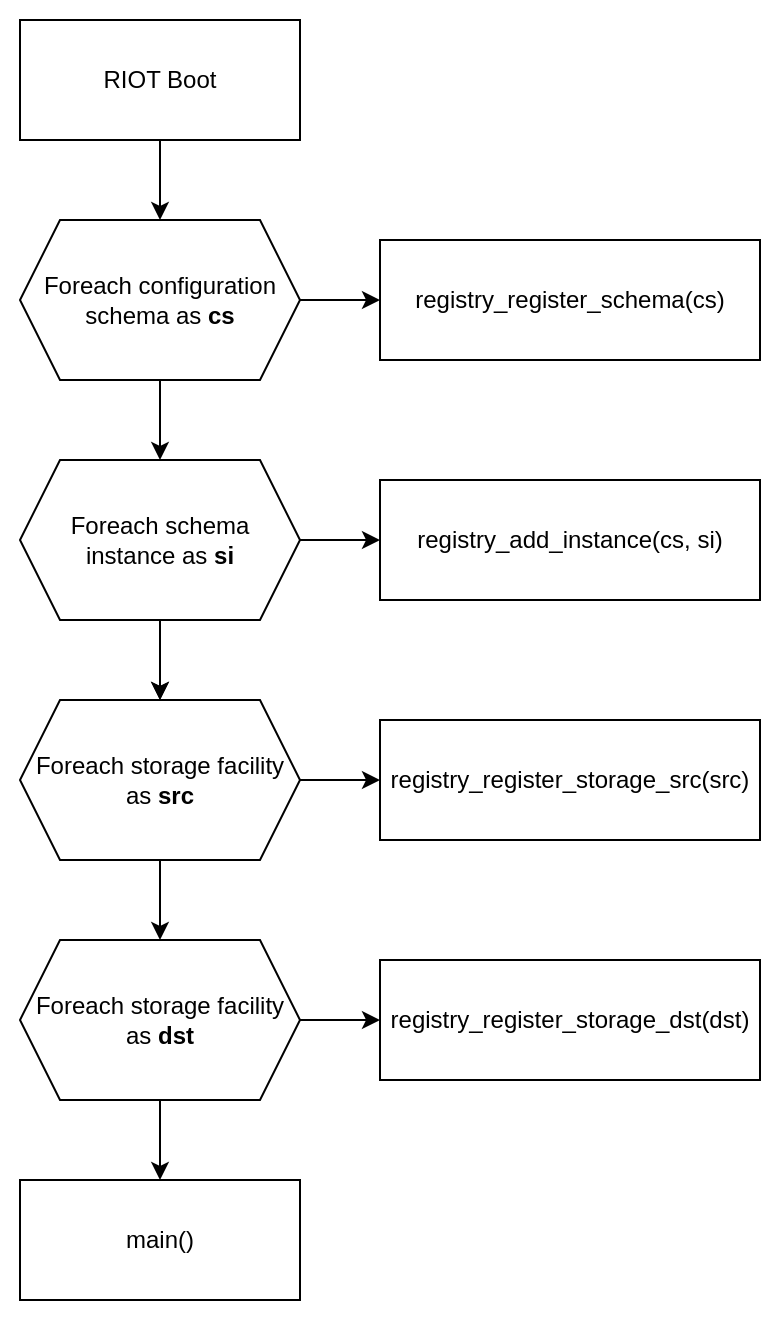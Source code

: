 <mxfile>
    <diagram id="fjN8D4Odn0497USpxgly" name="Page-1">
        <mxGraphModel dx="1184" dy="782" grid="1" gridSize="10" guides="1" tooltips="1" connect="1" arrows="1" fold="1" page="1" pageScale="1" pageWidth="1169" pageHeight="827" background="#FFFFFF" math="0" shadow="0">
            <root>
                <mxCell id="0"/>
                <mxCell id="1" parent="0"/>
                <mxCell id="181" value="" style="rounded=0;whiteSpace=wrap;html=1;strokeColor=none;" parent="1" vertex="1">
                    <mxGeometry x="170" y="50" width="390" height="660" as="geometry"/>
                </mxCell>
                <mxCell id="163" style="edgeStyle=none;html=1;" parent="1" source="161" target="162" edge="1">
                    <mxGeometry relative="1" as="geometry"/>
                </mxCell>
                <mxCell id="161" value="RIOT Boot" style="rounded=0;whiteSpace=wrap;html=1;" parent="1" vertex="1">
                    <mxGeometry x="180" y="60" width="140" height="60" as="geometry"/>
                </mxCell>
                <mxCell id="169" style="edgeStyle=none;html=1;" parent="1" target="164" edge="1">
                    <mxGeometry relative="1" as="geometry">
                        <mxPoint x="250" y="360" as="sourcePoint"/>
                    </mxGeometry>
                </mxCell>
                <mxCell id="171" style="edgeStyle=none;html=1;" parent="1" source="162" target="170" edge="1">
                    <mxGeometry relative="1" as="geometry"/>
                </mxCell>
                <mxCell id="178" style="edgeStyle=none;html=1;" parent="1" source="162" target="176" edge="1">
                    <mxGeometry relative="1" as="geometry"/>
                </mxCell>
                <mxCell id="162" value="Foreach configuration schema as &lt;b&gt;cs&lt;/b&gt;" style="shape=hexagon;perimeter=hexagonPerimeter2;whiteSpace=wrap;html=1;fixedSize=1;" parent="1" vertex="1">
                    <mxGeometry x="180" y="160" width="140" height="80" as="geometry"/>
                </mxCell>
                <mxCell id="168" style="edgeStyle=none;html=1;" parent="1" source="164" target="165" edge="1">
                    <mxGeometry relative="1" as="geometry"/>
                </mxCell>
                <mxCell id="175" style="edgeStyle=none;html=1;" parent="1" source="164" target="172" edge="1">
                    <mxGeometry relative="1" as="geometry"/>
                </mxCell>
                <mxCell id="164" value="Foreach storage facility as &lt;b&gt;src&lt;/b&gt;" style="shape=hexagon;perimeter=hexagonPerimeter2;whiteSpace=wrap;html=1;fixedSize=1;" parent="1" vertex="1">
                    <mxGeometry x="180" y="400" width="140" height="80" as="geometry"/>
                </mxCell>
                <mxCell id="167" style="edgeStyle=none;html=1;" parent="1" source="165" target="166" edge="1">
                    <mxGeometry relative="1" as="geometry">
                        <mxPoint x="260" y="690" as="targetPoint"/>
                    </mxGeometry>
                </mxCell>
                <mxCell id="174" style="edgeStyle=none;html=1;" parent="1" source="165" target="173" edge="1">
                    <mxGeometry relative="1" as="geometry"/>
                </mxCell>
                <mxCell id="165" value="Foreach storage facility as &lt;b&gt;dst&lt;/b&gt;" style="shape=hexagon;perimeter=hexagonPerimeter2;whiteSpace=wrap;html=1;fixedSize=1;" parent="1" vertex="1">
                    <mxGeometry x="180" y="520" width="140" height="80" as="geometry"/>
                </mxCell>
                <mxCell id="166" value="main()" style="rounded=0;whiteSpace=wrap;html=1;" parent="1" vertex="1">
                    <mxGeometry x="180" y="640" width="140" height="60" as="geometry"/>
                </mxCell>
                <mxCell id="170" value="registry_register_schema(cs)" style="rounded=0;whiteSpace=wrap;html=1;" parent="1" vertex="1">
                    <mxGeometry x="360" y="170" width="190" height="60" as="geometry"/>
                </mxCell>
                <mxCell id="172" value="registry_register_storage_src(src)" style="rounded=0;whiteSpace=wrap;html=1;" parent="1" vertex="1">
                    <mxGeometry x="360" y="410" width="190" height="60" as="geometry"/>
                </mxCell>
                <mxCell id="173" value="registry_register_storage_dst(dst)" style="rounded=0;whiteSpace=wrap;html=1;" parent="1" vertex="1">
                    <mxGeometry x="360" y="530" width="190" height="60" as="geometry"/>
                </mxCell>
                <mxCell id="177" value="" style="edgeStyle=none;html=1;" parent="1" source="176" target="164" edge="1">
                    <mxGeometry relative="1" as="geometry"/>
                </mxCell>
                <mxCell id="180" style="edgeStyle=none;html=1;" parent="1" source="176" target="179" edge="1">
                    <mxGeometry relative="1" as="geometry"/>
                </mxCell>
                <mxCell id="176" value="Foreach schema&lt;br&gt;instance as &lt;b&gt;si&lt;br&gt;&lt;/b&gt;" style="shape=hexagon;perimeter=hexagonPerimeter2;whiteSpace=wrap;html=1;fixedSize=1;" parent="1" vertex="1">
                    <mxGeometry x="180" y="280" width="140" height="80" as="geometry"/>
                </mxCell>
                <mxCell id="179" value="registry_add_instance(cs, si)" style="rounded=0;whiteSpace=wrap;html=1;" parent="1" vertex="1">
                    <mxGeometry x="360" y="290" width="190" height="60" as="geometry"/>
                </mxCell>
            </root>
        </mxGraphModel>
    </diagram>
</mxfile>